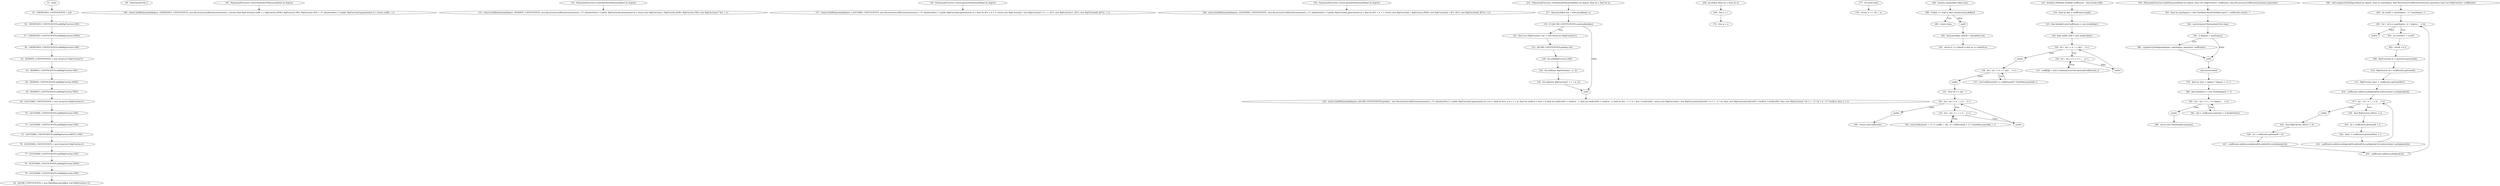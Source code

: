 digraph PolynomialsUtils_CFG {
  // graph-vertices
  v1  [label="51:  static"];
  v2  [label="55:  CHEBYSHEV_COEFFICIENTS = null"];
  v3  [label="56:  CHEBYSHEV_COEFFICIENTS.add(BigFraction.ONE)"];
  v4  [label="57:  CHEBYSHEV_COEFFICIENTS.add(BigFraction.ZERO)"];
  v5  [label="58:  CHEBYSHEV_COEFFICIENTS.add(BigFraction.ONE)"];
  v6  [label="62:  HERMITE_COEFFICIENTS = new ArrayList<BigFraction>()"];
  v7  [label="63:  HERMITE_COEFFICIENTS.add(BigFraction.ONE)"];
  v8  [label="64:  HERMITE_COEFFICIENTS.add(BigFraction.ZERO)"];
  v9  [label="65:  HERMITE_COEFFICIENTS.add(BigFraction.TWO)"];
  v10  [label="69:  LAGUERRE_COEFFICIENTS = new ArrayList<BigFraction>()"];
  v11  [label="70:  LAGUERRE_COEFFICIENTS.add(BigFraction.ONE)"];
  v12  [label="71:  LAGUERRE_COEFFICIENTS.add(BigFraction.ONE)"];
  v13  [label="72:  LAGUERRE_COEFFICIENTS.add(BigFraction.MINUS_ONE)"];
  v14  [label="76:  LEGENDRE_COEFFICIENTS = new ArrayList<BigFraction>()"];
  v15  [label="77:  LEGENDRE_COEFFICIENTS.add(BigFraction.ONE)"];
  v16  [label="78:  LEGENDRE_COEFFICIENTS.add(BigFraction.ZERO)"];
  v17  [label="79:  LEGENDRE_COEFFICIENTS.add(BigFraction.ONE)"];
  v18  [label="82:  JACOBI_COEFFICIENTS = new HashMap<JacobiKey, List<BigFraction>>()"];
  v19  [label="89:  PolynomialsUtils ()"];
  v20  [label="105:  PolynomialFunction createChebyshevPolynomial(final int degree)"];
  v21  [label="106:  return buildPolynomial(degree, CHEBYSHEV_COEFFICIENTS, new RecurrenceCoefficientsGenerator() { private final BigFraction[] coeffs = { BigFraction.ZERO, BigFraction.TWO, BigFraction.ONE }; /** {@inheritDoc} */ public BigFraction[] generate(int k) { return coeffs; } });"];
  v22  [label="130:  PolynomialFunction createHermitePolynomial(final int degree)"];
  v23  [label="131:  return buildPolynomial(degree, HERMITE_COEFFICIENTS, new RecurrenceCoefficientsGenerator() { /** {@inheritDoc} */ public BigFraction[] generate(int k) { return new BigFraction[] { BigFraction.ZERO, BigFraction.TWO, new BigFraction(2 * k)}; } });"];
  v24  [label="156:  PolynomialFunction createLaguerrePolynomial(final int degree)"];
  v25  [label="157:  return buildPolynomial(degree, LAGUERRE_COEFFICIENTS, new RecurrenceCoefficientsGenerator() { /** {@inheritDoc} */ public BigFraction[] generate(int k) { final int kP1 = k + 1; return new BigFraction[] { new BigFraction(2 * k + 1, kP1), new BigFraction(-1, kP1), new BigFraction(k, kP1)}; } });"];
  v26  [label="183:  PolynomialFunction createLegendrePolynomial(final int degree)"];
  v27  [label="184:  return buildPolynomial(degree, LEGENDRE_COEFFICIENTS,  new RecurrenceCoefficientsGenerator() { /** {@inheritDoc} */ public BigFraction[] generate(int k) { final int kP1 = k + 1; return new BigFraction[] { BigFraction.ZERO, new BigFraction(k + kP1, kP1), new BigFraction(k, kP1)}; } });"];
  v28  [label="214:  PolynomialFunction createJacobiPolynomial(final int degree, final int v, final int w)"];
  v29  [label="217:  final JacobiKey key = new JacobiKey(v, w)"];
  v30  [label="219:  if (!JACOBI_COEFFICIENTS.containsKey(key))"];
  v31  [label="222:  final List<BigFraction> list = new ArrayList<BigFraction>()"];
  v32  [label="223:  JACOBI_COEFFICIENTS.put(key, list)"];
  v33  [label="226:  list.add(BigFraction.ONE)"];
  v34  [label="229:  list.add(new BigFraction(v - w, 2))"];
  v35  [label="230:  list.add(new BigFraction(2 + v + w, 2))"];
  v36  [label="endif"];
  v37  [label="234:  return buildPolynomial(degree, JACOBI_COEFFICIENTS.get(key),  new RecurrenceCoefficientsGenerator() { /** {@inheritDoc} */ public BigFraction[] generate(int k) { k++; final int kvw  = k + v + w; final int twoKvw = kvw + k; final int twoKvwM1 = twoKvw - 1; final int twoKvwM2 = twoKvw - 2; final int den  = 2 * k *  kvw * twoKvwM2;  return new BigFraction[] { new BigFraction(twoKvwM1 * (v * v - w * w), den), new BigFraction(twoKvwM1 * twoKvw * twoKvwM2, den), new BigFraction(2 * (k + v - 1) * (k + w - 1) * twoKvw, den) }; } });"];
  v38  [label="268:  JacobiKey (final int v, final int w)"];
  v39  [label="269:  this.v = v"];
  v40  [label="270:  this.w = w"];
  v41  [label="277:  int hashCode()"];
  v42  [label="278:  return (v << 16) ^ w;"];
  v43  [label="286:  boolean equals(final Object key)"];
  v44  [label="288:  if ((key == null) || !(key instanceof JacobiKey))"];
  v45  [label="289:  return false;"];
  v46  [label="endif"];
  v47  [label="292:  final JacobiKey otherK = (JacobiKey) key"];
  v48  [label="293:  return (v == otherK.v) && (w == otherK.w);"];
  v49  [label="322:  double[] shift(final double[] coefficients,  final double shift)"];
  v50  [label="324:  final int dp1 = coefficients.length"];
  v51  [label="325:  final double[] newCoefficients = new double[dp1]"];
  v52  [label="328:  final int[][] coeff = new int[dp1][dp1]"];
  v53  [label="329:  for (  int i = 0 ; i < dp1 ;   i++)"];
  v56  [label="endfor"];
  v57  [label="330:  for (  int j = 0 ; j <= i ;   j++)"];
  v60  [label="endfor"];
  v61  [label="331:  coeff[i][j] = (int) CombinatoricsUtils.binomialCoefficient(i, j)"];
  v62  [label="336:  for (  int i = 0 ; i < dp1 ;   i++)"];
  v65  [label="endfor"];
  v66  [label="337:  newCoefficients[0] += coefficients[i] * FastMath.pow(shift, i)"];
  v67  [label="341:  final int d = dp1 - 1"];
  v68  [label="342:  for (  int i = 0 ; i < d ;   i++)"];
  v71  [label="endfor"];
  v72  [label="343:  for (  int j = i ; j < d ;   j++)"];
  v75  [label="endfor"];
  v76  [label="344:  newCoefficients[i + 1] += coeff[j + 1][j - i] * coefficients[j + 1] * FastMath.pow(shift, j - i)"];
  v77  [label="349:  return newCoefficients;"];
  v78  [label="359:  PolynomialFunction buildPolynomial(final int degree, final List<BigFraction> coefficients, final RecurrenceCoefficientsGenerator generator)"];
  v79  [label="363:  final int maxDegree = (int) FastMath.floor(FastMath.sqrt(2 * coefficients.size())) - 1"];
  v80  [label="364:  synchronized (PolynomialsUtils.class)"];
  v81  [label="365:  if (degree > maxDegree)"];
  v82  [label="366:  computeUpToDegree(degree, maxDegree, generator, coefficients)"];
  v83  [label="endif"];
  v84  [label="end-synchronized"];
  v85  [label="378:  final int start = degree * (degree + 1) / 2"];
  v86  [label="380:  final double[] a = new double[degree + 1]"];
  v87  [label="381:  for (  int i = 0 ; i <= degree ;   ++i)"];
  v90  [label="endfor"];
  v91  [label="382:  a[i] = coefficients.get(start + i).doubleValue()"];
  v92  [label="386:  return new PolynomialFunction(a);"];
  v93  [label="396:  void computeUpToDegree(final int degree, final int maxDegree, final RecurrenceCoefficientsGenerator generator, final List<BigFraction> coefficients)"];
  v94  [label="400:  int startK = (maxDegree - 1) * maxDegree / 2"];
  v95  [label="401:  for (  int k = maxDegree ; k < degree ;   ++k)"];
  v98  [label="endfor"];
  v99  [label="404:  int startKm1 = startK"];
  v100  [label="405:  startK += k"];
  v101  [label="408:  BigFraction[] ai = generator.generate(k)"];
  v102  [label="410:  BigFraction ck = coefficients.get(startK)"];
  v103  [label="411:  BigFraction ckm1 = coefficients.get(startKm1)"];
  v104  [label="414:  coefficients.add(ck.multiply(ai[0]).subtract(ckm1.multiply(ai[2])))"];
  v105  [label="417:  for (  int i = 1 ; i < k ;   ++i)"];
  v108  [label="endfor"];
  v109  [label="418:  final BigFraction ckPrev = ck"];
  v110  [label="419:  ck = coefficients.get(startK + i)"];
  v111  [label="420:  ckm1 = coefficients.get(startKm1 + i)"];
  v112  [label="421:  coefficients.add(ck.multiply(ai[0]).add(ckPrev.multiply(ai[1])).subtract(ckm1.multiply(ai[2])))"];
  v113  [label="425:  final BigFraction ckPrev = ck"];
  v114  [label="426:  ck = coefficients.get(startK + k)"];
  v115  [label="427:  coefficients.add(ck.multiply(ai[0]).add(ckPrev.multiply(ai[1])))"];
  v116  [label="430:  coefficients.add(ck.multiply(ai[1]))"];
  // graph-edges
  v1 -> v2;
  v2 -> v3;
  v3 -> v4;
  v4 -> v5;
  v5 -> v6;
  v6 -> v7;
  v7 -> v8;
  v8 -> v9;
  v9 -> v10;
  v10 -> v11;
  v11 -> v12;
  v12 -> v13;
  v13 -> v14;
  v14 -> v15;
  v15 -> v16;
  v16 -> v17;
  v17 -> v18;
  v20 -> v21;
  v22 -> v23;
  v24 -> v25;
  v26 -> v27;
  v28 -> v29;
  v29 -> v30;
  v30 -> v31  [label="True"];
  v31 -> v32;
  v32 -> v33;
  v33 -> v34;
  v34 -> v35;
  v35 -> v36;
  v30 -> v36  [label="False"];
  v36 -> v37;
  v38 -> v39;
  v39 -> v40;
  v41 -> v42;
  v43 -> v44;
  v44 -> v45  [label="True"];
  v44 -> v46  [label="False"];
  v46 -> v47;
  v47 -> v48;
  v49 -> v50;
  v50 -> v51;
  v51 -> v52;
  v52 -> v53;
  v53 -> v56  [label="False"];
  v53 -> v57  [label="True"];
  v57 -> v60  [label="False"];
  v57 -> v61  [label="True"];
  v61 -> v57;
  v60 -> v53;
  v56 -> v62;
  v62 -> v65  [label="False"];
  v62 -> v66  [label="True"];
  v66 -> v62;
  v65 -> v67;
  v67 -> v68;
  v68 -> v71  [label="False"];
  v68 -> v72  [label="True"];
  v72 -> v75  [label="False"];
  v72 -> v76  [label="True"];
  v76 -> v72;
  v75 -> v68;
  v71 -> v77;
  v78 -> v79;
  v79 -> v80;
  v80 -> v81;
  v81 -> v82  [label="True"];
  v82 -> v83;
  v81 -> v83  [label="False"];
  v83 -> v84;
  v84 -> v85;
  v85 -> v86;
  v86 -> v87;
  v87 -> v90  [label="False"];
  v87 -> v91  [label="True"];
  v91 -> v87;
  v90 -> v92;
  v93 -> v94;
  v94 -> v95;
  v95 -> v98  [label="False"];
  v95 -> v99  [label="True"];
  v99 -> v100;
  v100 -> v101;
  v101 -> v102;
  v102 -> v103;
  v103 -> v104;
  v104 -> v105;
  v105 -> v108  [label="False"];
  v105 -> v109  [label="True"];
  v109 -> v110;
  v110 -> v111;
  v111 -> v112;
  v112 -> v105;
  v108 -> v113;
  v113 -> v114;
  v114 -> v115;
  v115 -> v116;
  v116 -> v95;
  // end-of-graph
}
